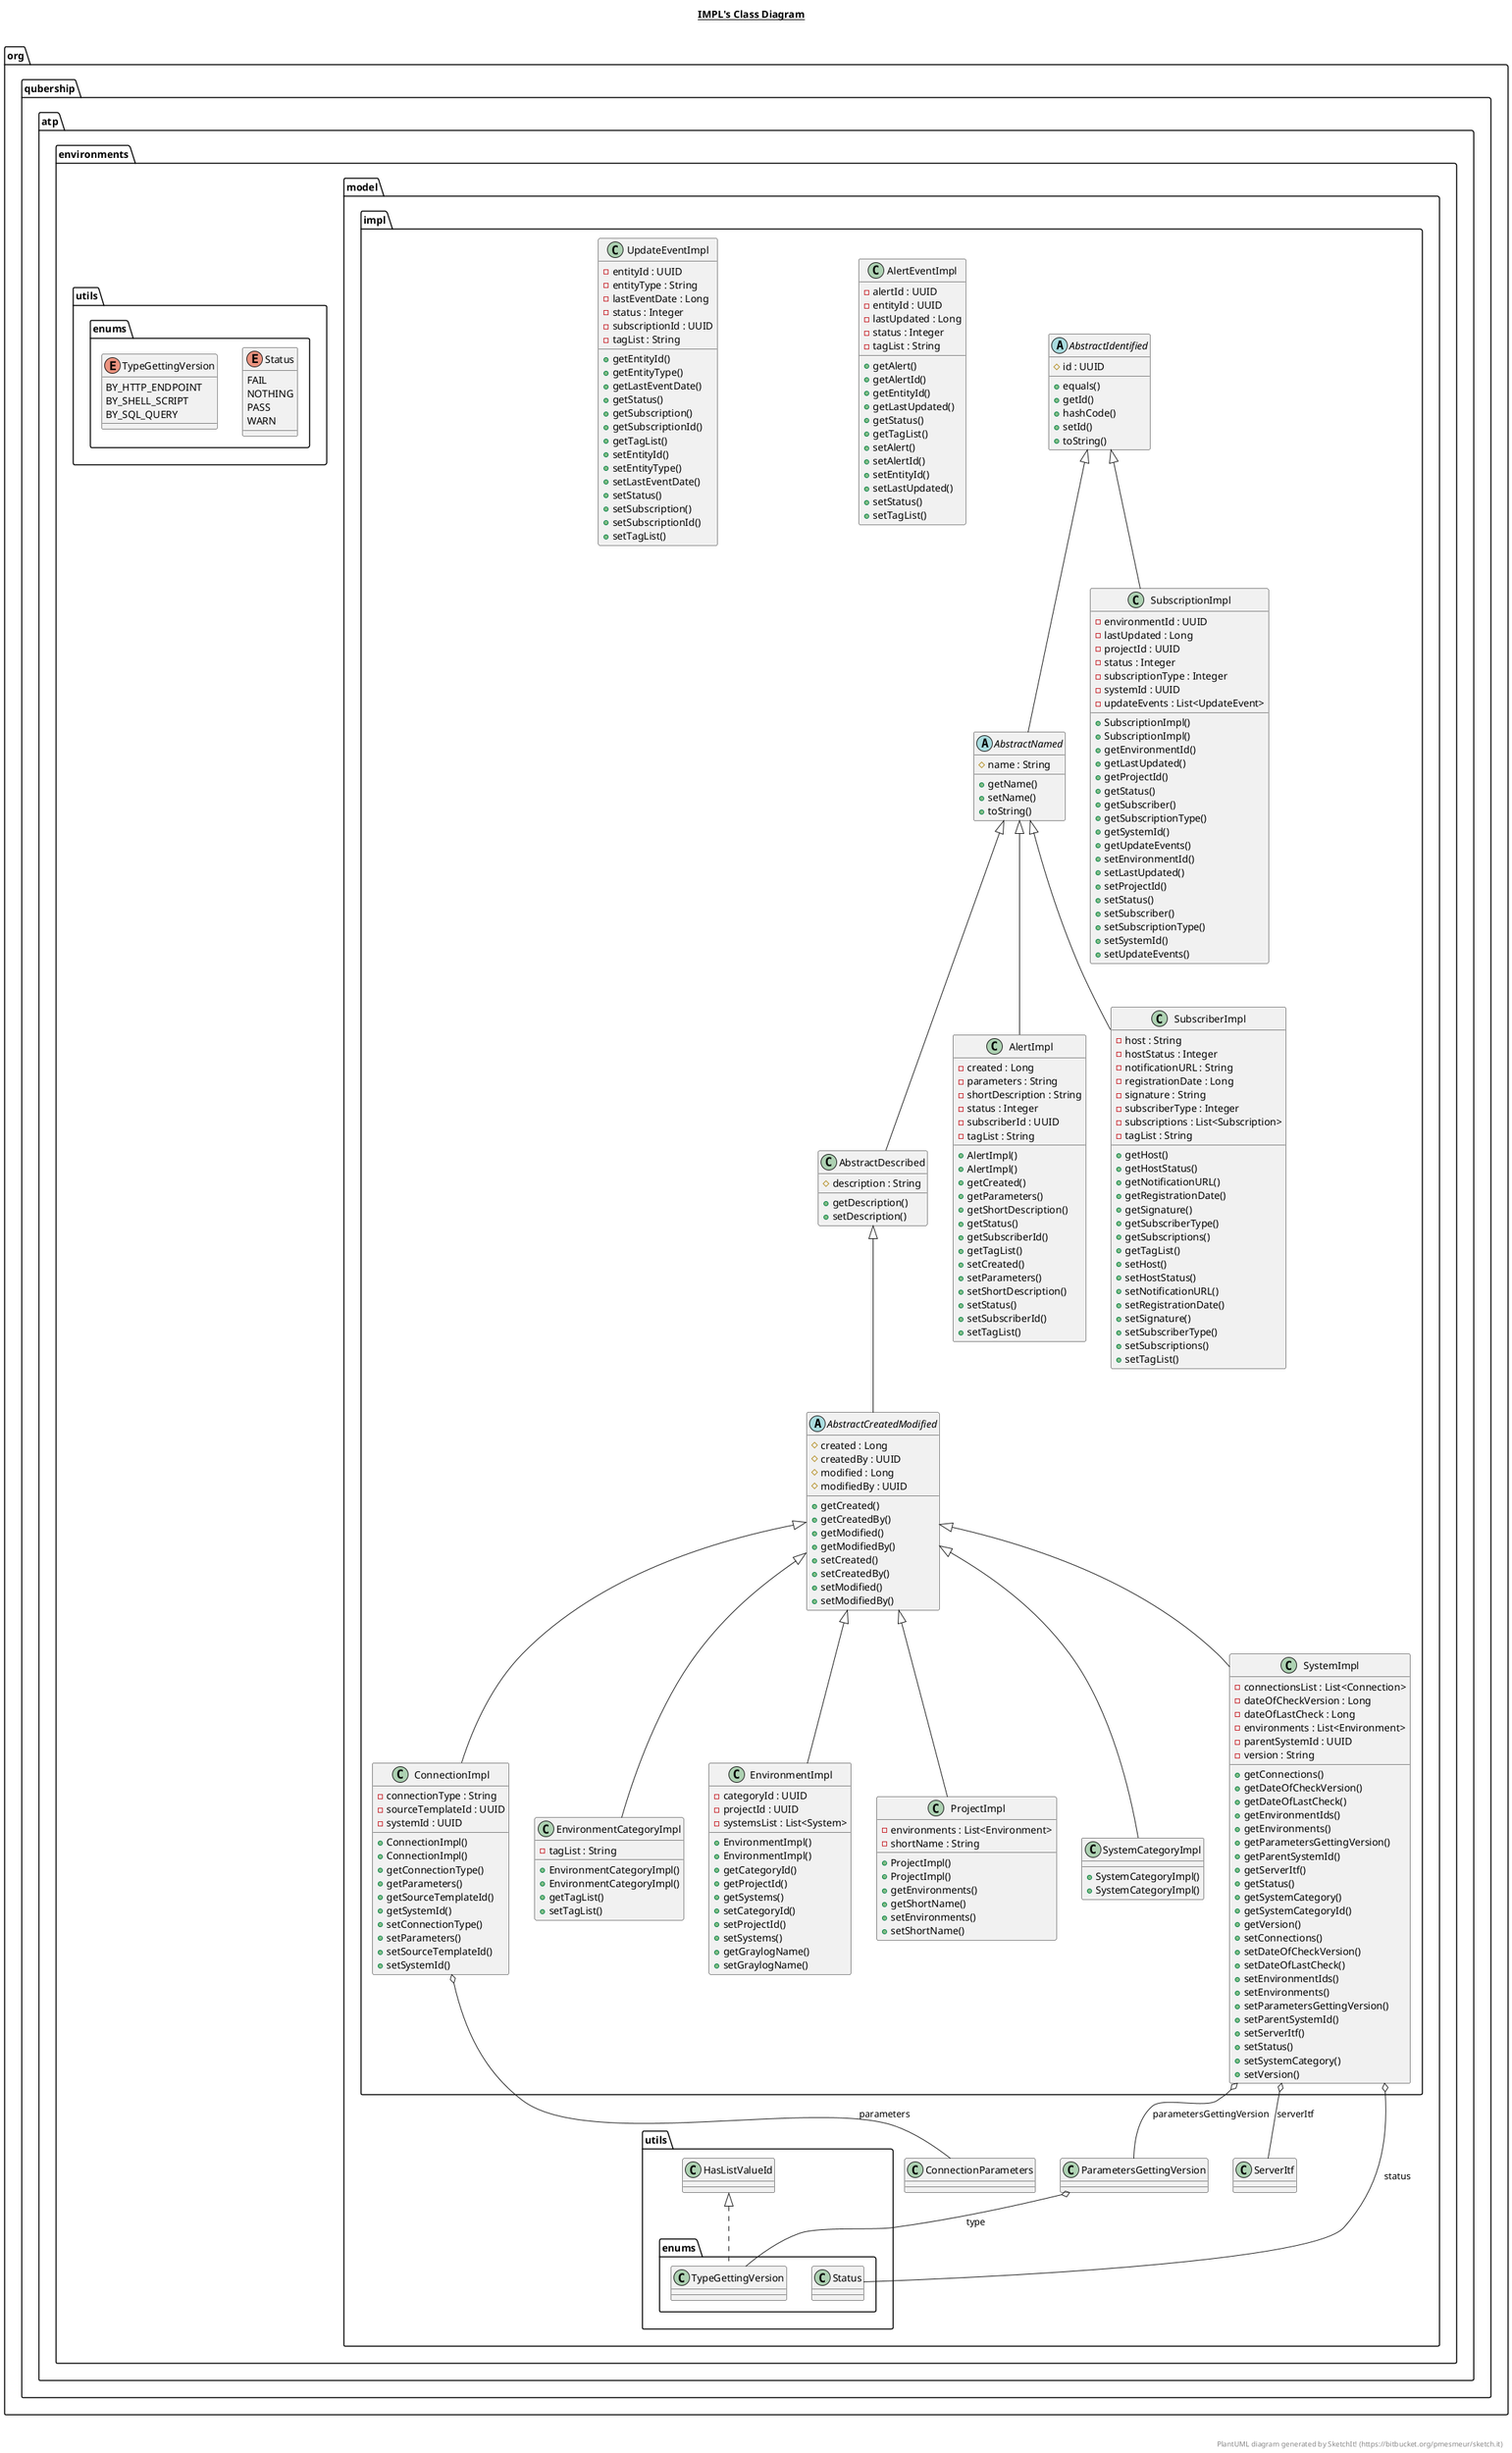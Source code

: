 @startuml

title __IMPL's Class Diagram__\n

  namespace org.qubership.atp.environments {
    namespace model {
        namespace impl {
        abstract class org.qubership.atp.environments.model.impl.AbstractCreatedModified {
            # created : Long
            # createdBy : UUID
            # modified : Long
            # modifiedBy : UUID
            + getCreated()
            + getCreatedBy()
            + getModified()
            + getModifiedBy()
            + setCreated()
            + setCreatedBy()
            + setModified()
            + setModifiedBy()
        }

        class org.qubership.atp.environments.model.impl.AbstractDescribed {
            # description : String
            + getDescription()
            + setDescription()
        }

        abstract class org.qubership.atp.environments.model.impl.AbstractIdentified {
            # id : UUID
            + equals()
            + getId()
            + hashCode()
            + setId()
            + toString()
        }

        abstract class org.qubership.atp.environments.model.impl.AbstractNamed {
            # name : String
            + getName()
            + setName()
            + toString()
        }

        class org.qubership.atp.environments.model.impl.AlertEventImpl {
            - alertId : UUID
            - entityId : UUID
            - lastUpdated : Long
            - status : Integer
            - tagList : String
            + getAlert()
            + getAlertId()
            + getEntityId()
            + getLastUpdated()
            + getStatus()
            + getTagList()
            + setAlert()
            + setAlertId()
            + setEntityId()
            + setLastUpdated()
            + setStatus()
            + setTagList()
        }

        class org.qubership.atp.environments.model.impl.AlertImpl {
            - created : Long
            - parameters : String
            - shortDescription : String
            - status : Integer
            - subscriberId : UUID
            - tagList : String
            + AlertImpl()
            + AlertImpl()
            + getCreated()
            + getParameters()
            + getShortDescription()
            + getStatus()
            + getSubscriberId()
            + getTagList()
            + setCreated()
            + setParameters()
            + setShortDescription()
            + setStatus()
            + setSubscriberId()
            + setTagList()
        }

        class org.qubership.atp.environments.model.impl.ConnectionImpl {
            - connectionType : String
            - sourceTemplateId : UUID
            - systemId : UUID
            + ConnectionImpl()
            + ConnectionImpl()
            + getConnectionType()
            + getParameters()
            + getSourceTemplateId()
            + getSystemId()
            + setConnectionType()
            + setParameters()
            + setSourceTemplateId()
            + setSystemId()
        }

        class org.qubership.atp.environments.model.impl.EnvironmentCategoryImpl {
            - tagList : String
            + EnvironmentCategoryImpl()
            + EnvironmentCategoryImpl()
            + getTagList()
            + setTagList()
        }

        class org.qubership.atp.environments.model.impl.EnvironmentImpl {
            - categoryId : UUID
            - projectId : UUID
            - systemsList : List<System>
            + EnvironmentImpl()
            + EnvironmentImpl()
            + getCategoryId()
            + getProjectId()
            + getSystems()
            + setCategoryId()
            + setProjectId()
            + setSystems()
            + getGraylogName()
            + setGraylogName()
        }

        class org.qubership.atp.environments.model.impl.ProjectImpl {
            - environments : List<Environment>
            - shortName : String
            + ProjectImpl()
            + ProjectImpl()
            + getEnvironments()
            + getShortName()
            + setEnvironments()
            + setShortName()
        }

        class org.qubership.atp.environments.model.impl.SubscriberImpl {
            - host : String
            - hostStatus : Integer
            - notificationURL : String
            - registrationDate : Long
            - signature : String
            - subscriberType : Integer
            - subscriptions : List<Subscription>
            - tagList : String
            + getHost()
            + getHostStatus()
            + getNotificationURL()
            + getRegistrationDate()
            + getSignature()
            + getSubscriberType()
            + getSubscriptions()
            + getTagList()
            + setHost()
            + setHostStatus()
            + setNotificationURL()
            + setRegistrationDate()
            + setSignature()
            + setSubscriberType()
            + setSubscriptions()
            + setTagList()
        }

        class org.qubership.atp.environments.model.impl.SubscriptionImpl {
            - environmentId : UUID
            - lastUpdated : Long
            - projectId : UUID
            - status : Integer
            - subscriptionType : Integer
            - systemId : UUID
            - updateEvents : List<UpdateEvent>
            + SubscriptionImpl()
            + SubscriptionImpl()
            + getEnvironmentId()
            + getLastUpdated()
            + getProjectId()
            + getStatus()
            + getSubscriber()
            + getSubscriptionType()
            + getSystemId()
            + getUpdateEvents()
            + setEnvironmentId()
            + setLastUpdated()
            + setProjectId()
            + setStatus()
            + setSubscriber()
            + setSubscriptionType()
            + setSystemId()
            + setUpdateEvents()
        }

        class org.qubership.atp.environments.model.impl.SystemCategoryImpl {
            + SystemCategoryImpl()
            + SystemCategoryImpl()
        }

        class org.qubership.atp.environments.model.impl.SystemImpl {
            - connectionsList : List<Connection>
            - dateOfCheckVersion : Long
            - dateOfLastCheck : Long
            - environments : List<Environment>
            - parentSystemId : UUID
            - version : String
            + getConnections()
            + getDateOfCheckVersion()
            + getDateOfLastCheck()
            + getEnvironmentIds()
            + getEnvironments()
            + getParametersGettingVersion()
            + getParentSystemId()
            + getServerItf()
            + getStatus()
            + getSystemCategory()
            + getSystemCategoryId()
            + getVersion()
            + setConnections()
            + setDateOfCheckVersion()
            + setDateOfLastCheck()
            + setEnvironmentIds()
            + setEnvironments()
            + setParametersGettingVersion()
            + setParentSystemId()
            + setServerItf()
            + setStatus()
            + setSystemCategory()
            + setVersion()
        }

        class org.qubership.atp.environments.model.impl.UpdateEventImpl {
            - entityId : UUID
            - entityType : String
            - lastEventDate : Long
            - status : Integer
            - subscriptionId : UUID
            - tagList : String
            + getEntityId()
            + getEntityType()
            + getLastEventDate()
            + getStatus()
            + getSubscription()
            + getSubscriptionId()
            + getTagList()
            + setEntityId()
            + setEntityType()
            + setLastEventDate()
            + setStatus()
            + setSubscription()
            + setSubscriptionId()
            + setTagList()
        }
      }
    }
  }

  namespace org.qubership.atp.environments.utils {

        namespace enums {
          enum Status {
            FAIL
            NOTHING
            PASS
            WARN
          }
          enum TypeGettingVersion {
            BY_HTTP_ENDPOINT
            BY_SHELL_SCRIPT
            BY_SQL_QUERY
          }
        }
    }


  org.qubership.atp.environments.model.impl.AbstractCreatedModified -up-|> org.qubership.atp.environments.model.impl.AbstractDescribed
  org.qubership.atp.environments.model.impl.AbstractDescribed -up-|> org.qubership.atp.environments.model.impl.AbstractNamed
  org.qubership.atp.environments.model.impl.AbstractNamed -up-|> org.qubership.atp.environments.model.impl.AbstractIdentified
  org.qubership.atp.environments.model.impl.AlertImpl -up-|> org.qubership.atp.environments.model.impl.AbstractNamed
  org.qubership.atp.environments.model.impl.ConnectionImpl -up-|> org.qubership.atp.environments.model.impl.AbstractCreatedModified
  org.qubership.atp.environments.model.impl.ConnectionImpl o-- org.qubership.atp.environments.model.ConnectionParameters : parameters
  org.qubership.atp.environments.model.impl.EnvironmentCategoryImpl -up-|> org.qubership.atp.environments.model.impl.AbstractCreatedModified
  org.qubership.atp.environments.model.impl.EnvironmentImpl -up-|> org.qubership.atp.environments.model.impl.AbstractCreatedModified
  org.qubership.atp.environments.model.impl.ProjectImpl -up-|> org.qubership.atp.environments.model.impl.AbstractCreatedModified
  org.qubership.atp.environments.model.impl.SubscriberImpl -up-|> org.qubership.atp.environments.model.impl.AbstractNamed
  org.qubership.atp.environments.model.impl.SubscriptionImpl -up-|> org.qubership.atp.environments.model.impl.AbstractIdentified
  org.qubership.atp.environments.model.impl.SystemCategoryImpl -up-|> org.qubership.atp.environments.model.impl.AbstractCreatedModified
  org.qubership.atp.environments.model.impl.SystemImpl -up-|> org.qubership.atp.environments.model.impl.AbstractCreatedModified
  org.qubership.atp.environments.model.impl.SystemImpl o-- org.qubership.atp.environments.model.ParametersGettingVersion : parametersGettingVersion
  org.qubership.atp.environments.model.impl.SystemImpl o-- org.qubership.atp.environments.model.ServerItf : serverItf
  org.qubership.atp.environments.model.impl.SystemImpl o-- org.qubership.atp.environments.model.utils.enums.Status : status

  org.qubership.atp.environments.model.utils.enums.TypeGettingVersion .up.|> org.qubership.atp.environments.model.utils.HasListValueId
  org.qubership.atp.environments.model.ParametersGettingVersion o-- org.qubership.atp.environments.model.utils.enums.TypeGettingVersion : type


right footer


PlantUML diagram generated by SketchIt! (https://bitbucket.org/pmesmeur/sketch.it)
endfooter

@enduml

